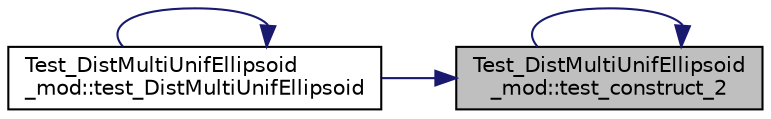 digraph "Test_DistMultiUnifEllipsoid_mod::test_construct_2"
{
 // LATEX_PDF_SIZE
  edge [fontname="Helvetica",fontsize="10",labelfontname="Helvetica",labelfontsize="10"];
  node [fontname="Helvetica",fontsize="10",shape=record];
  rankdir="RL";
  Node1 [label="Test_DistMultiUnifEllipsoid\l_mod::test_construct_2",height=0.2,width=0.4,color="black", fillcolor="grey75", style="filled", fontcolor="black",tooltip="Test the construction of an ellipsoidal MVU distribution with the input argument ndim and Mean."];
  Node1 -> Node1 [dir="back",color="midnightblue",fontsize="10",style="solid"];
  Node1 -> Node2 [dir="back",color="midnightblue",fontsize="10",style="solid"];
  Node2 [label="Test_DistMultiUnifEllipsoid\l_mod::test_DistMultiUnifEllipsoid",height=0.2,width=0.4,color="black", fillcolor="white", style="filled",URL="$namespaceTest__DistMultiUnifEllipsoid__mod.html#ab44e05d86d1a96e2301f26964ffee20c",tooltip=" "];
  Node2 -> Node2 [dir="back",color="midnightblue",fontsize="10",style="solid"];
}
